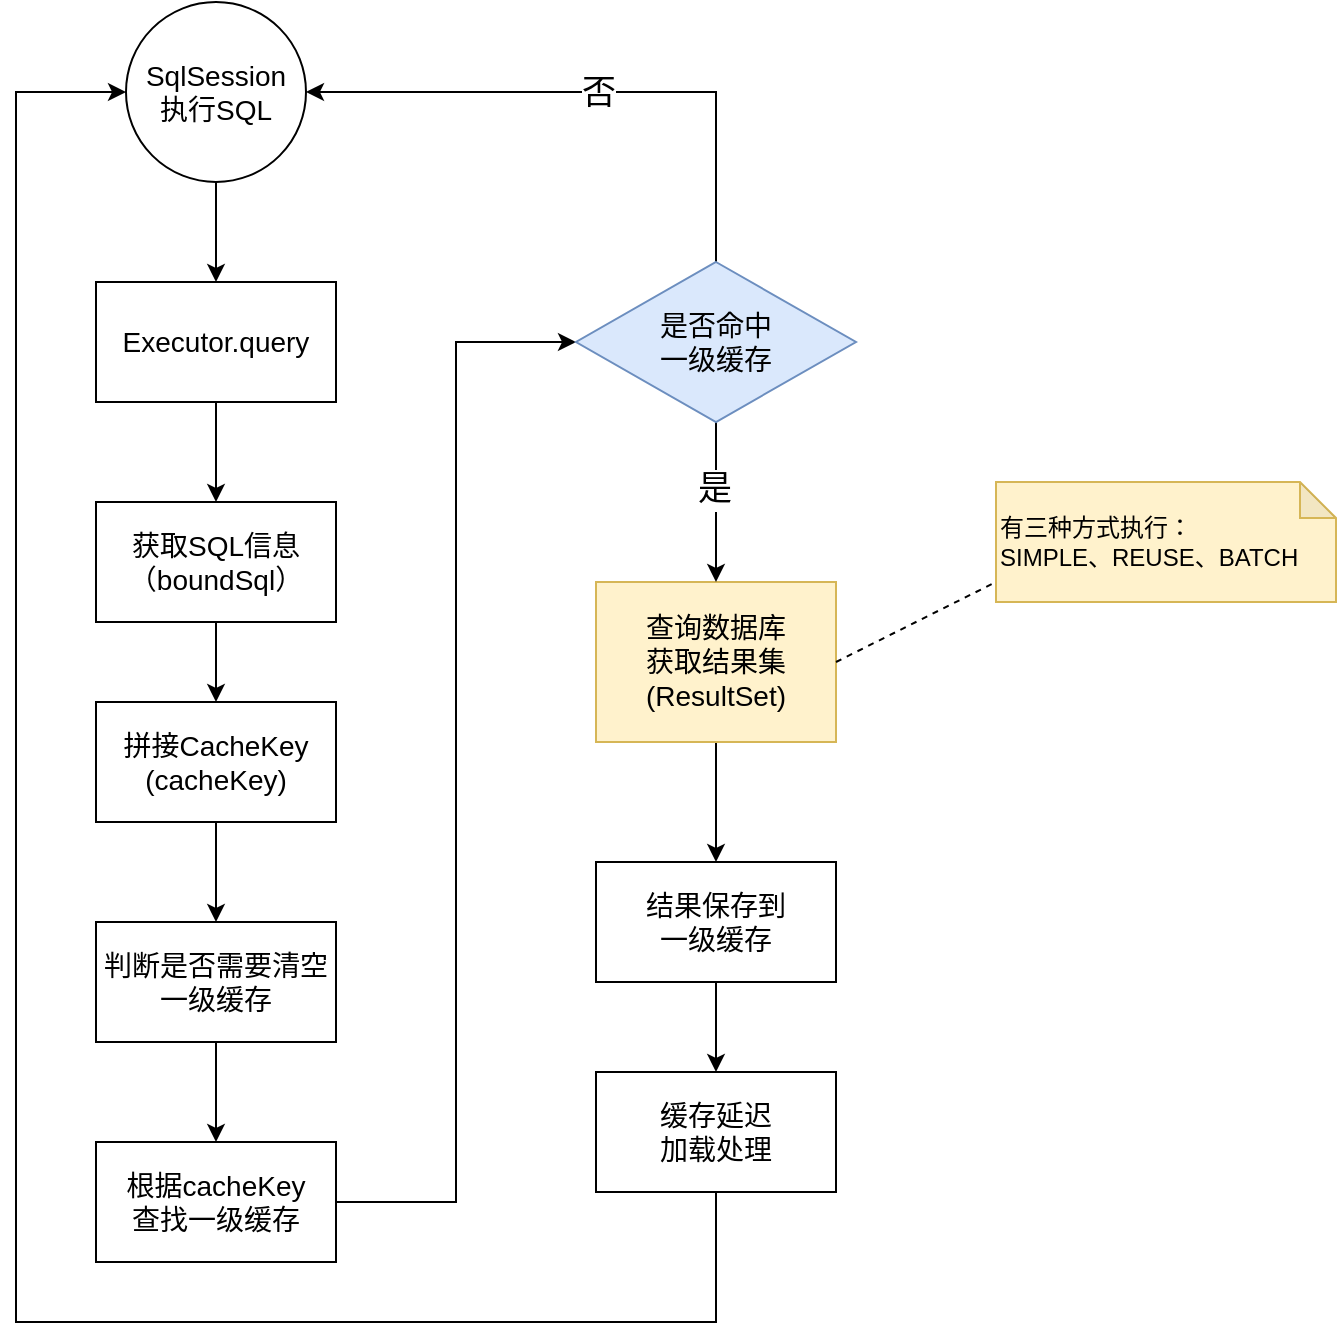 <mxfile version="14.4.3" type="device"><diagram id="FQ57uoiuaRvjQ0IlTo9x" name="第 1 页"><mxGraphModel dx="1185" dy="693" grid="1" gridSize="10" guides="1" tooltips="1" connect="1" arrows="1" fold="1" page="1" pageScale="1" pageWidth="827" pageHeight="1169" math="0" shadow="0"><root><mxCell id="0"/><mxCell id="1" parent="0"/><mxCell id="2LuPAt8V3toHULyFwkQz-11" style="edgeStyle=orthogonalEdgeStyle;rounded=0;orthogonalLoop=1;jettySize=auto;html=1;entryX=0.5;entryY=0;entryDx=0;entryDy=0;" edge="1" parent="1" source="2LuPAt8V3toHULyFwkQz-1" target="2LuPAt8V3toHULyFwkQz-3"><mxGeometry relative="1" as="geometry"/></mxCell><mxCell id="2LuPAt8V3toHULyFwkQz-1" value="&lt;font style=&quot;font-size: 14px&quot;&gt;SqlSession&lt;br&gt;执行SQL&lt;/font&gt;" style="ellipse;whiteSpace=wrap;html=1;aspect=fixed;" vertex="1" parent="1"><mxGeometry x="95" y="50" width="90" height="90" as="geometry"/></mxCell><mxCell id="2LuPAt8V3toHULyFwkQz-12" style="edgeStyle=orthogonalEdgeStyle;rounded=0;orthogonalLoop=1;jettySize=auto;html=1;entryX=0.5;entryY=0;entryDx=0;entryDy=0;" edge="1" parent="1" source="2LuPAt8V3toHULyFwkQz-3" target="2LuPAt8V3toHULyFwkQz-4"><mxGeometry relative="1" as="geometry"/></mxCell><mxCell id="2LuPAt8V3toHULyFwkQz-3" value="&lt;font style=&quot;font-size: 14px&quot;&gt;Executor.query&lt;/font&gt;" style="rounded=0;whiteSpace=wrap;html=1;" vertex="1" parent="1"><mxGeometry x="80" y="190" width="120" height="60" as="geometry"/></mxCell><mxCell id="2LuPAt8V3toHULyFwkQz-13" value="" style="edgeStyle=orthogonalEdgeStyle;rounded=0;orthogonalLoop=1;jettySize=auto;html=1;" edge="1" parent="1" source="2LuPAt8V3toHULyFwkQz-4" target="2LuPAt8V3toHULyFwkQz-5"><mxGeometry relative="1" as="geometry"/></mxCell><mxCell id="2LuPAt8V3toHULyFwkQz-4" value="&lt;span style=&quot;font-size: 14px&quot;&gt;获取SQL信息&lt;br&gt;（boundSql）&lt;br&gt;&lt;/span&gt;" style="rounded=0;whiteSpace=wrap;html=1;" vertex="1" parent="1"><mxGeometry x="80" y="300" width="120" height="60" as="geometry"/></mxCell><mxCell id="2LuPAt8V3toHULyFwkQz-14" value="" style="edgeStyle=orthogonalEdgeStyle;rounded=0;orthogonalLoop=1;jettySize=auto;html=1;" edge="1" parent="1" source="2LuPAt8V3toHULyFwkQz-5" target="2LuPAt8V3toHULyFwkQz-6"><mxGeometry relative="1" as="geometry"/></mxCell><mxCell id="2LuPAt8V3toHULyFwkQz-5" value="&lt;span style=&quot;font-size: 14px&quot;&gt;拼接CacheKey&lt;br&gt;(cacheKey)&lt;br&gt;&lt;/span&gt;" style="rounded=0;whiteSpace=wrap;html=1;" vertex="1" parent="1"><mxGeometry x="80" y="400" width="120" height="60" as="geometry"/></mxCell><mxCell id="2LuPAt8V3toHULyFwkQz-16" style="edgeStyle=orthogonalEdgeStyle;rounded=0;orthogonalLoop=1;jettySize=auto;html=1;entryX=0.5;entryY=0;entryDx=0;entryDy=0;" edge="1" parent="1" source="2LuPAt8V3toHULyFwkQz-6" target="2LuPAt8V3toHULyFwkQz-7"><mxGeometry relative="1" as="geometry"/></mxCell><mxCell id="2LuPAt8V3toHULyFwkQz-6" value="&lt;span style=&quot;font-size: 14px&quot;&gt;判断是否需要清空一级缓存&lt;br&gt;&lt;/span&gt;" style="rounded=0;whiteSpace=wrap;html=1;" vertex="1" parent="1"><mxGeometry x="80" y="510" width="120" height="60" as="geometry"/></mxCell><mxCell id="2LuPAt8V3toHULyFwkQz-18" style="edgeStyle=orthogonalEdgeStyle;rounded=0;orthogonalLoop=1;jettySize=auto;html=1;entryX=0;entryY=0.5;entryDx=0;entryDy=0;" edge="1" parent="1" source="2LuPAt8V3toHULyFwkQz-7" target="2LuPAt8V3toHULyFwkQz-17"><mxGeometry relative="1" as="geometry"/></mxCell><mxCell id="2LuPAt8V3toHULyFwkQz-7" value="&lt;span style=&quot;font-size: 14px&quot;&gt;根据cacheKey&lt;br&gt;查找一级缓存&lt;br&gt;&lt;/span&gt;" style="rounded=0;whiteSpace=wrap;html=1;" vertex="1" parent="1"><mxGeometry x="80" y="620" width="120" height="60" as="geometry"/></mxCell><mxCell id="2LuPAt8V3toHULyFwkQz-27" value="" style="edgeStyle=orthogonalEdgeStyle;rounded=0;orthogonalLoop=1;jettySize=auto;html=1;fontSize=17;" edge="1" parent="1" source="2LuPAt8V3toHULyFwkQz-8" target="2LuPAt8V3toHULyFwkQz-9"><mxGeometry relative="1" as="geometry"/></mxCell><mxCell id="2LuPAt8V3toHULyFwkQz-8" value="&lt;span style=&quot;font-size: 14px&quot;&gt;结果保存到&lt;br&gt;一级缓存&lt;br&gt;&lt;/span&gt;" style="rounded=0;whiteSpace=wrap;html=1;" vertex="1" parent="1"><mxGeometry x="330" y="480" width="120" height="60" as="geometry"/></mxCell><mxCell id="2LuPAt8V3toHULyFwkQz-29" style="edgeStyle=orthogonalEdgeStyle;rounded=0;orthogonalLoop=1;jettySize=auto;html=1;entryX=0;entryY=0.5;entryDx=0;entryDy=0;fontSize=17;" edge="1" parent="1" source="2LuPAt8V3toHULyFwkQz-9" target="2LuPAt8V3toHULyFwkQz-1"><mxGeometry relative="1" as="geometry"><Array as="points"><mxPoint x="390" y="710"/><mxPoint x="40" y="710"/><mxPoint x="40" y="95"/></Array></mxGeometry></mxCell><mxCell id="2LuPAt8V3toHULyFwkQz-9" value="&lt;span style=&quot;font-size: 14px&quot;&gt;缓存延迟&lt;br&gt;加载处理&lt;br&gt;&lt;/span&gt;" style="rounded=0;whiteSpace=wrap;html=1;" vertex="1" parent="1"><mxGeometry x="330" y="585" width="120" height="60" as="geometry"/></mxCell><mxCell id="2LuPAt8V3toHULyFwkQz-26" value="" style="edgeStyle=orthogonalEdgeStyle;rounded=0;orthogonalLoop=1;jettySize=auto;html=1;fontSize=17;" edge="1" parent="1" source="2LuPAt8V3toHULyFwkQz-10" target="2LuPAt8V3toHULyFwkQz-8"><mxGeometry relative="1" as="geometry"/></mxCell><mxCell id="2LuPAt8V3toHULyFwkQz-10" value="&lt;span style=&quot;font-size: 14px&quot;&gt;查询数据库&lt;br&gt;获取结果集&lt;br&gt;(ResultSet)&lt;br&gt;&lt;/span&gt;" style="rounded=0;whiteSpace=wrap;html=1;fillColor=#fff2cc;strokeColor=#d6b656;" vertex="1" parent="1"><mxGeometry x="330" y="340" width="120" height="80" as="geometry"/></mxCell><mxCell id="2LuPAt8V3toHULyFwkQz-19" style="edgeStyle=orthogonalEdgeStyle;rounded=0;orthogonalLoop=1;jettySize=auto;html=1;entryX=1;entryY=0.5;entryDx=0;entryDy=0;" edge="1" parent="1" source="2LuPAt8V3toHULyFwkQz-17" target="2LuPAt8V3toHULyFwkQz-1"><mxGeometry relative="1" as="geometry"><Array as="points"><mxPoint x="390" y="95"/></Array></mxGeometry></mxCell><mxCell id="2LuPAt8V3toHULyFwkQz-22" value="否" style="edgeLabel;html=1;align=center;verticalAlign=middle;resizable=0;points=[];fontSize=17;" vertex="1" connectable="0" parent="2LuPAt8V3toHULyFwkQz-19"><mxGeometry x="-0.007" y="1" relative="1" as="geometry"><mxPoint as="offset"/></mxGeometry></mxCell><mxCell id="2LuPAt8V3toHULyFwkQz-23" value="" style="edgeStyle=orthogonalEdgeStyle;rounded=0;orthogonalLoop=1;jettySize=auto;html=1;fontSize=17;" edge="1" parent="1" source="2LuPAt8V3toHULyFwkQz-17" target="2LuPAt8V3toHULyFwkQz-10"><mxGeometry relative="1" as="geometry"/></mxCell><mxCell id="2LuPAt8V3toHULyFwkQz-28" value="是" style="edgeLabel;html=1;align=center;verticalAlign=middle;resizable=0;points=[];fontSize=17;" vertex="1" connectable="0" parent="2LuPAt8V3toHULyFwkQz-23"><mxGeometry x="-0.15" y="-1" relative="1" as="geometry"><mxPoint as="offset"/></mxGeometry></mxCell><mxCell id="2LuPAt8V3toHULyFwkQz-17" value="&lt;font style=&quot;font-size: 14px&quot;&gt;是否命中&lt;br&gt;一级缓存&lt;/font&gt;" style="rhombus;whiteSpace=wrap;html=1;fillColor=#dae8fc;strokeColor=#6c8ebf;" vertex="1" parent="1"><mxGeometry x="320" y="180" width="140" height="80" as="geometry"/></mxCell><mxCell id="2LuPAt8V3toHULyFwkQz-24" value="&lt;font style=&quot;font-size: 12px&quot;&gt;有三种方式执行：&lt;br&gt;SIMPLE、REUSE、BATCH&lt;/font&gt;" style="shape=note;whiteSpace=wrap;html=1;backgroundOutline=1;darkOpacity=0.05;rounded=0;fillColor=#fff2cc;strokeColor=#d6b656;fontSize=10;align=left;size=18;" vertex="1" parent="1"><mxGeometry x="530" y="290" width="170" height="60" as="geometry"/></mxCell><mxCell id="2LuPAt8V3toHULyFwkQz-25" value="" style="endArrow=none;dashed=1;html=1;fontSize=17;exitX=1;exitY=0.5;exitDx=0;exitDy=0;" edge="1" parent="1" source="2LuPAt8V3toHULyFwkQz-10"><mxGeometry width="50" height="50" relative="1" as="geometry"><mxPoint x="510" y="370" as="sourcePoint"/><mxPoint x="530" y="340" as="targetPoint"/></mxGeometry></mxCell></root></mxGraphModel></diagram></mxfile>